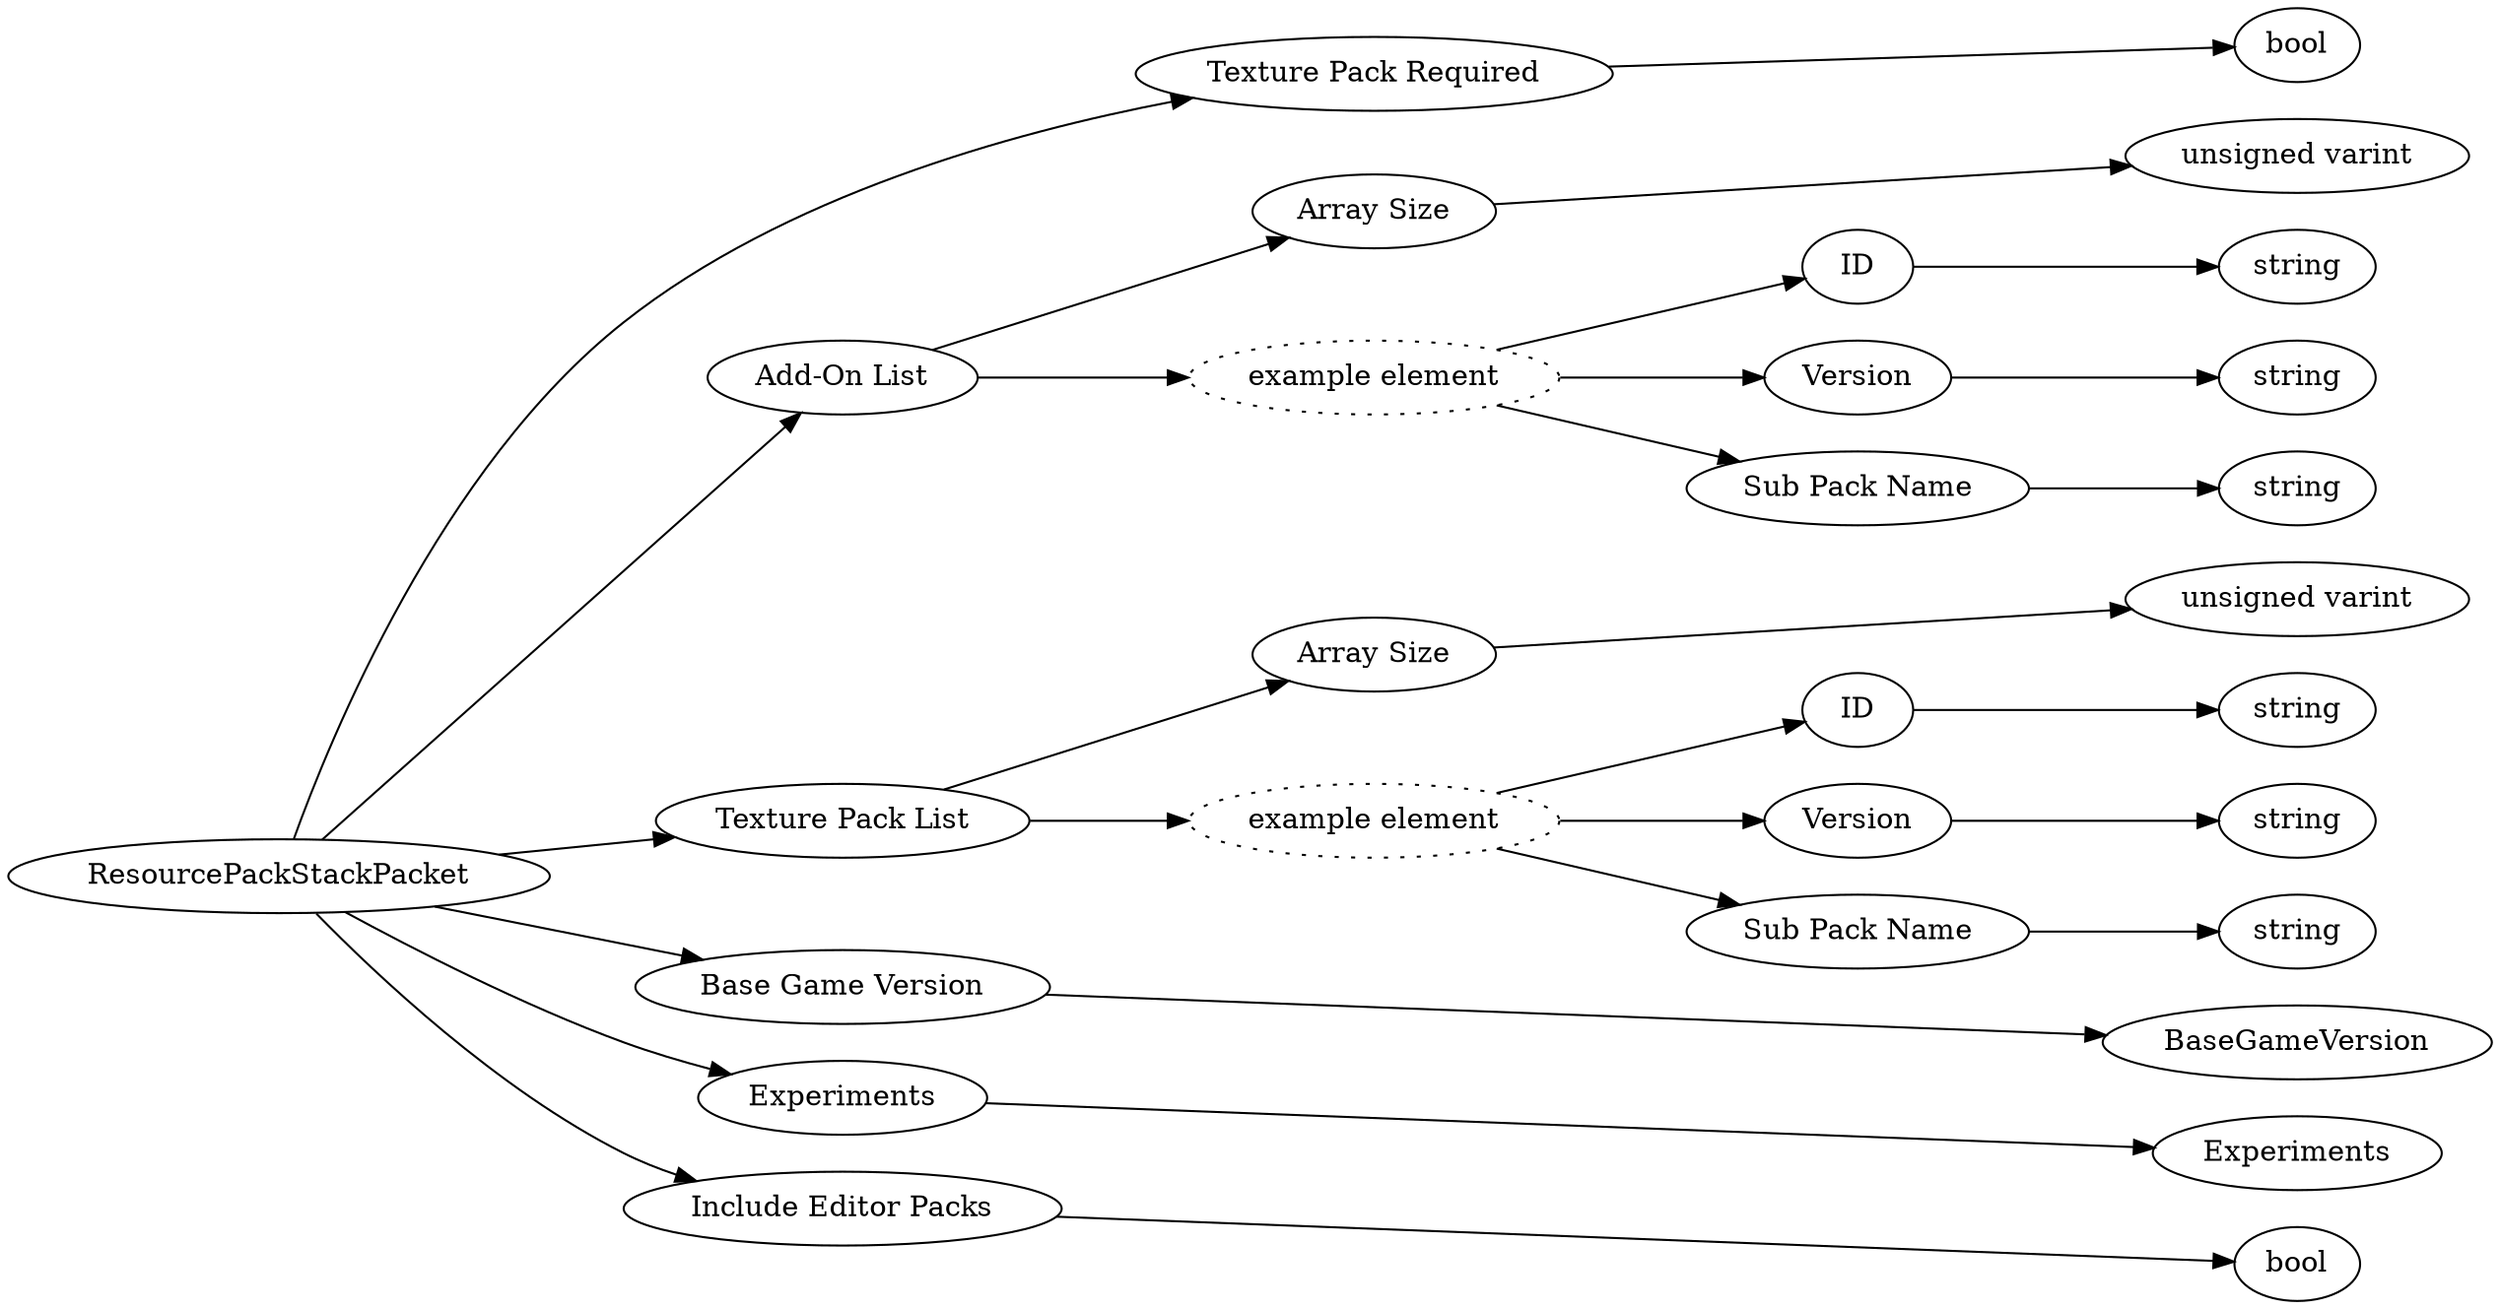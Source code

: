 digraph "ResourcePackStackPacket" {
rankdir = LR
0
0 -> 1
1 -> 2
0 -> 3
3 -> 4
4 -> 5
3 -> 6
6 -> 7
7 -> 8
6 -> 9
9 -> 10
6 -> 11
11 -> 12
0 -> 13
13 -> 14
14 -> 15
13 -> 16
16 -> 17
17 -> 18
16 -> 19
19 -> 20
16 -> 21
21 -> 22
0 -> 23
23 -> 27
0 -> 28
28 -> 44
0 -> 45
45 -> 46

0 [label="ResourcePackStackPacket",comment="name: \"ResourcePackStackPacket\", typeName: \"\", id: 0, branchId: 7, recurseId: -1, attributes: 0, notes: \"\""];
1 [label="Texture Pack Required",comment="name: \"Texture Pack Required\", typeName: \"\", id: 1, branchId: 0, recurseId: -1, attributes: 0, notes: \"\""];
2 [label="bool",comment="name: \"bool\", typeName: \"\", id: 2, branchId: 0, recurseId: -1, attributes: 512, notes: \"\""];
3 [label="Add-On List",comment="name: \"Add-On List\", typeName: \"\", id: 3, branchId: 0, recurseId: -1, attributes: 8, notes: \"\""];
4 [label="Array Size",comment="name: \"Array Size\", typeName: \"\", id: 4, branchId: 0, recurseId: -1, attributes: 0, notes: \"\""];
5 [label="unsigned varint",comment="name: \"unsigned varint\", typeName: \"\", id: 5, branchId: 0, recurseId: -1, attributes: 512, notes: \"\""];
6 [label="example element",style=dotted,comment="name: \"example element\", typeName: \"\", id: 6, branchId: 0, recurseId: -1, attributes: 16, notes: \"\""];
7 [label="ID",comment="name: \"ID\", typeName: \"\", id: 7, branchId: 0, recurseId: -1, attributes: 0, notes: \"\""];
8 [label="string",comment="name: \"string\", typeName: \"\", id: 8, branchId: 0, recurseId: -1, attributes: 512, notes: \"\""];
9 [label="Version",comment="name: \"Version\", typeName: \"\", id: 9, branchId: 0, recurseId: -1, attributes: 0, notes: \"\""];
10 [label="string",comment="name: \"string\", typeName: \"\", id: 10, branchId: 0, recurseId: -1, attributes: 512, notes: \"\""];
11 [label="Sub Pack Name",comment="name: \"Sub Pack Name\", typeName: \"\", id: 11, branchId: 0, recurseId: -1, attributes: 0, notes: \"\""];
12 [label="string",comment="name: \"string\", typeName: \"\", id: 12, branchId: 0, recurseId: -1, attributes: 512, notes: \"\""];
13 [label="Texture Pack List",comment="name: \"Texture Pack List\", typeName: \"\", id: 13, branchId: 0, recurseId: -1, attributes: 8, notes: \"\""];
14 [label="Array Size",comment="name: \"Array Size\", typeName: \"\", id: 14, branchId: 0, recurseId: -1, attributes: 0, notes: \"\""];
15 [label="unsigned varint",comment="name: \"unsigned varint\", typeName: \"\", id: 15, branchId: 0, recurseId: -1, attributes: 512, notes: \"\""];
16 [label="example element",style=dotted,comment="name: \"example element\", typeName: \"\", id: 16, branchId: 0, recurseId: -1, attributes: 16, notes: \"\""];
17 [label="ID",comment="name: \"ID\", typeName: \"\", id: 17, branchId: 0, recurseId: -1, attributes: 0, notes: \"\""];
18 [label="string",comment="name: \"string\", typeName: \"\", id: 18, branchId: 0, recurseId: -1, attributes: 512, notes: \"\""];
19 [label="Version",comment="name: \"Version\", typeName: \"\", id: 19, branchId: 0, recurseId: -1, attributes: 0, notes: \"\""];
20 [label="string",comment="name: \"string\", typeName: \"\", id: 20, branchId: 0, recurseId: -1, attributes: 512, notes: \"\""];
21 [label="Sub Pack Name",comment="name: \"Sub Pack Name\", typeName: \"\", id: 21, branchId: 0, recurseId: -1, attributes: 0, notes: \"\""];
22 [label="string",comment="name: \"string\", typeName: \"\", id: 22, branchId: 0, recurseId: -1, attributes: 512, notes: \"\""];
23 [label="Base Game Version",comment="name: \"Base Game Version\", typeName: \"BaseGameVersion\", id: 23, branchId: 0, recurseId: -1, attributes: 256, notes: \"For clients to be able to set their stack to the right version.\""];
27 [label="BaseGameVersion",comment="name: \"BaseGameVersion\", typeName: \"\", id: 27, branchId: 0, recurseId: -1, attributes: 512, notes: \"\""];
28 [label="Experiments",comment="name: \"Experiments\", typeName: \"Experiments\", id: 28, branchId: 0, recurseId: -1, attributes: 256, notes: \"Refer to the Experiments type for how to serialize\""];
44 [label="Experiments",comment="name: \"Experiments\", typeName: \"\", id: 44, branchId: 0, recurseId: -1, attributes: 512, notes: \"\""];
45 [label="Include Editor Packs",comment="name: \"Include Editor Packs\", typeName: \"\", id: 45, branchId: 0, recurseId: -1, attributes: 0, notes: \"When connecting to an Editor world, include the vanilla editor packs in the stack\""];
46 [label="bool",comment="name: \"bool\", typeName: \"\", id: 46, branchId: 0, recurseId: -1, attributes: 512, notes: \"\""];
{ rank = max;2;5;8;10;12;15;18;20;22;27;44;46}

}
